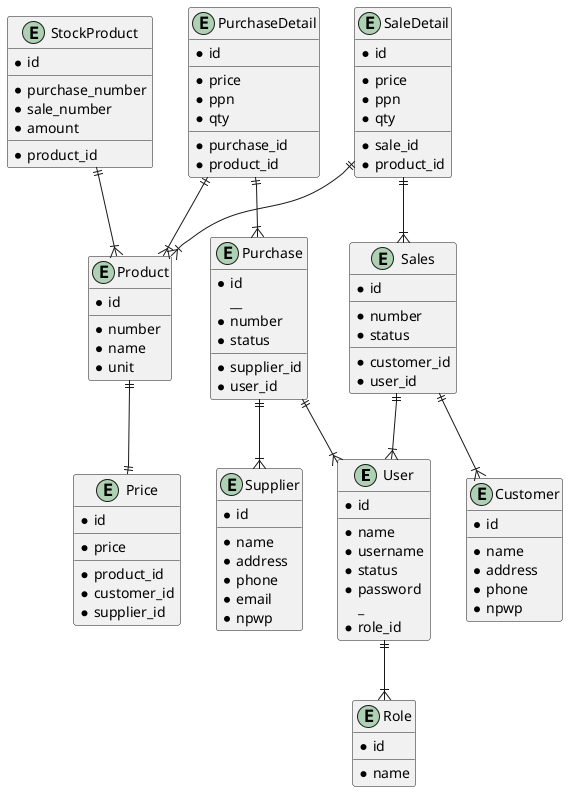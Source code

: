 @startuml Database

entity User {
  * id
  __
  * name
  * username
  * status
  * password
  _
  * role_id
}

entity Role {
  * id
  __
  * name
}

entity Customer {
  * id
  __
  * name
  * address
  * phone
  * npwp
}

entity Product {
  * id
  __
  * number
  * name
  * unit
}

entity Supplier {
  * id
  __
  * name
  * address
  * phone
  * email
  * npwp
}

entity Purchase {
  * id
  __ 
  * number
  * status
  __
  * supplier_id
  * user_id
}

entity Sales {
  * id
  __
  * number
  * status
  __
  * customer_id
  * user_id
}

entity StockProduct {
  * id
  __
  * purchase_number
  * sale_number
  * amount
  __
  * product_id
}

entity Price {
  * id
  __
  * price
  __
  * product_id
  * customer_id
  * supplier_id
}

entity SaleDetail {
  * id
  __
  * price
  * ppn
  * qty
  __
  * sale_id
  * product_id
}

entity PurchaseDetail {
  * id
  __
  * price
  * ppn
  * qty
  __
  * purchase_id
  * product_id
}

User ||--|{ Role
Purchase ||--|{ Supplier
Purchase ||--|{ User
Sales ||--|{ Customer
Sales ||--|{ User
StockProduct ||--|{ Product
PurchaseDetail ||--|{ Purchase
PurchaseDetail ||--|{ Product
SaleDetail ||--|{ Sales
SaleDetail ||--|{ Product
Product ||--|| Price